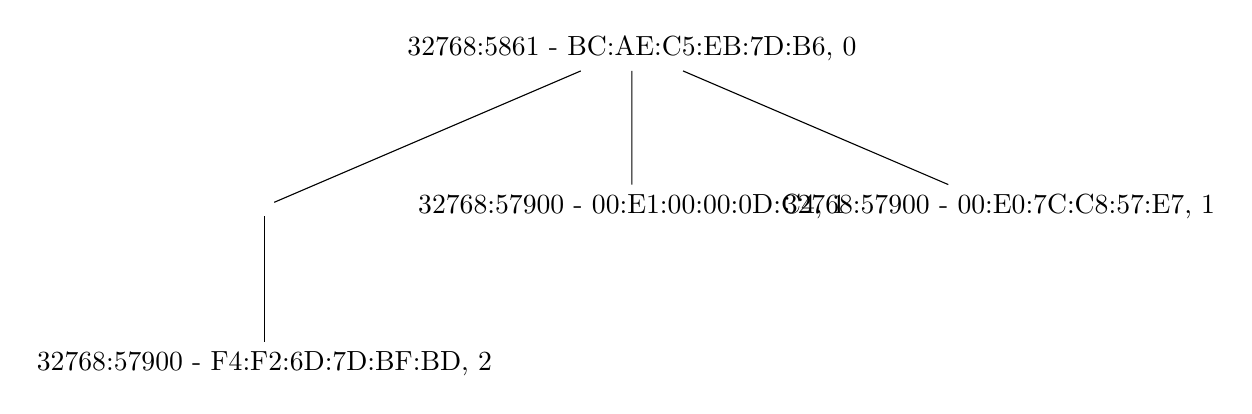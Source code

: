 \begin{tikzpicture}[]
\node (0) at (7.0,20) {32768:5861 - BC:AE:C5:EB:7D:B6, 0};
\node (1) at (2.333,18) {};
\node (2) at (2.333,16) {32768:57900 - F4:F2:6D:7D:BF:BD, 2};
\draw (1) -- (2);
\node (3) at (7.0,18) {32768:57900 - 00:E1:00:00:0D:C4, 1};
\node (4) at (11.667,18) {32768:57900 - 00:E0:7C:C8:57:E7, 1};
\draw 
(0) -- (1)
(0) -- (3)
(0) -- (4);
\end{tikzpicture}